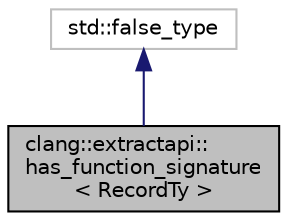 digraph "clang::extractapi::has_function_signature&lt; RecordTy &gt;"
{
 // LATEX_PDF_SIZE
  bgcolor="transparent";
  edge [fontname="Helvetica",fontsize="10",labelfontname="Helvetica",labelfontsize="10"];
  node [fontname="Helvetica",fontsize="10",shape=record];
  Node1 [label="clang::extractapi::\lhas_function_signature\l\< RecordTy \>",height=0.2,width=0.4,color="black", fillcolor="grey75", style="filled", fontcolor="black",tooltip="Check if a record type has a function signature mixin."];
  Node2 -> Node1 [dir="back",color="midnightblue",fontsize="10",style="solid",fontname="Helvetica"];
  Node2 [label="std::false_type",height=0.2,width=0.4,color="grey75",tooltip=" "];
}
